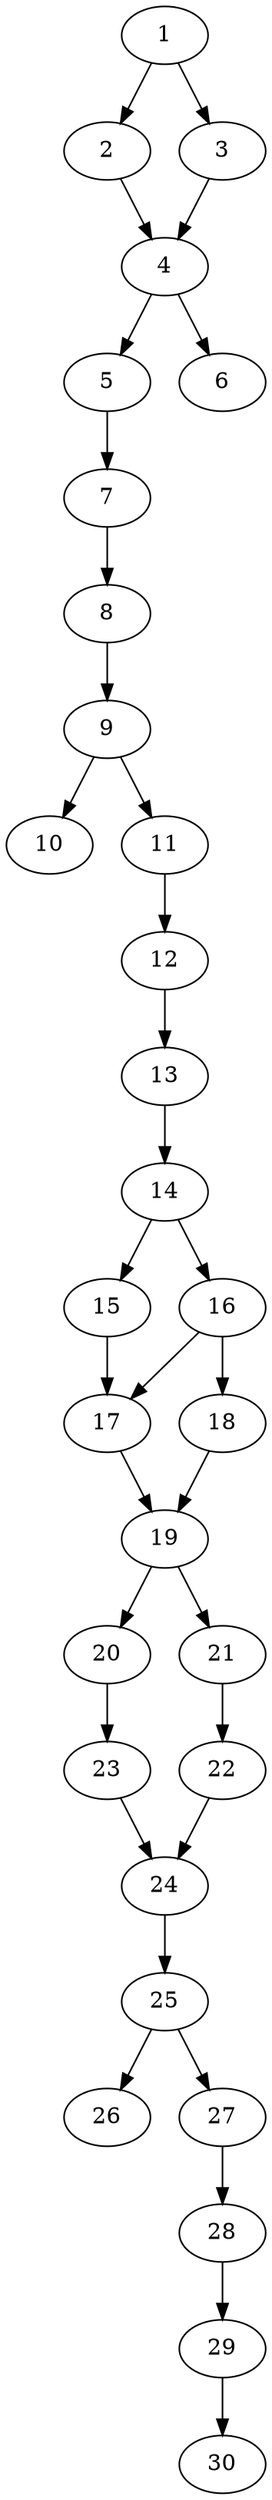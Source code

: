 // DAG automatically generated by daggen at Thu Oct  3 14:04:19 2019
// ./daggen --dot -n 30 --ccr 0.4 --fat 0.3 --regular 0.9 --density 0.7 --mindata 5242880 --maxdata 52428800 
digraph G {
  1 [size="26764800", alpha="0.16", expect_size="10705920"] 
  1 -> 2 [size ="10705920"]
  1 -> 3 [size ="10705920"]
  2 [size="36075520", alpha="0.02", expect_size="14430208"] 
  2 -> 4 [size ="14430208"]
  3 [size="47680000", alpha="0.11", expect_size="19072000"] 
  3 -> 4 [size ="19072000"]
  4 [size="97464320", alpha="0.19", expect_size="38985728"] 
  4 -> 5 [size ="38985728"]
  4 -> 6 [size ="38985728"]
  5 [size="66342400", alpha="0.02", expect_size="26536960"] 
  5 -> 7 [size ="26536960"]
  6 [size="77816320", alpha="0.12", expect_size="31126528"] 
  7 [size="113413120", alpha="0.02", expect_size="45365248"] 
  7 -> 8 [size ="45365248"]
  8 [size="85788160", alpha="0.02", expect_size="34315264"] 
  8 -> 9 [size ="34315264"]
  9 [size="71262720", alpha="0.09", expect_size="28505088"] 
  9 -> 10 [size ="28505088"]
  9 -> 11 [size ="28505088"]
  10 [size="41484800", alpha="0.19", expect_size="16593920"] 
  11 [size="99783680", alpha="0.10", expect_size="39913472"] 
  11 -> 12 [size ="39913472"]
  12 [size="76820480", alpha="0.18", expect_size="30728192"] 
  12 -> 13 [size ="30728192"]
  13 [size="88826880", alpha="0.06", expect_size="35530752"] 
  13 -> 14 [size ="35530752"]
  14 [size="38266880", alpha="0.09", expect_size="15306752"] 
  14 -> 15 [size ="15306752"]
  14 -> 16 [size ="15306752"]
  15 [size="30804480", alpha="0.18", expect_size="12321792"] 
  15 -> 17 [size ="12321792"]
  16 [size="45286400", alpha="0.17", expect_size="18114560"] 
  16 -> 17 [size ="18114560"]
  16 -> 18 [size ="18114560"]
  17 [size="113318400", alpha="0.02", expect_size="45327360"] 
  17 -> 19 [size ="45327360"]
  18 [size="126195200", alpha="0.13", expect_size="50478080"] 
  18 -> 19 [size ="50478080"]
  19 [size="20615680", alpha="0.11", expect_size="8246272"] 
  19 -> 20 [size ="8246272"]
  19 -> 21 [size ="8246272"]
  20 [size="73804800", alpha="0.13", expect_size="29521920"] 
  20 -> 23 [size ="29521920"]
  21 [size="66931200", alpha="0.17", expect_size="26772480"] 
  21 -> 22 [size ="26772480"]
  22 [size="128842240", alpha="0.05", expect_size="51536896"] 
  22 -> 24 [size ="51536896"]
  23 [size="116162560", alpha="0.19", expect_size="46465024"] 
  23 -> 24 [size ="46465024"]
  24 [size="32885760", alpha="0.07", expect_size="13154304"] 
  24 -> 25 [size ="13154304"]
  25 [size="84848640", alpha="0.04", expect_size="33939456"] 
  25 -> 26 [size ="33939456"]
  25 -> 27 [size ="33939456"]
  26 [size="73105920", alpha="0.12", expect_size="29242368"] 
  27 [size="57579520", alpha="0.17", expect_size="23031808"] 
  27 -> 28 [size ="23031808"]
  28 [size="70904320", alpha="0.14", expect_size="28361728"] 
  28 -> 29 [size ="28361728"]
  29 [size="29086720", alpha="0.02", expect_size="11634688"] 
  29 -> 30 [size ="11634688"]
  30 [size="95708160", alpha="0.14", expect_size="38283264"] 
}
